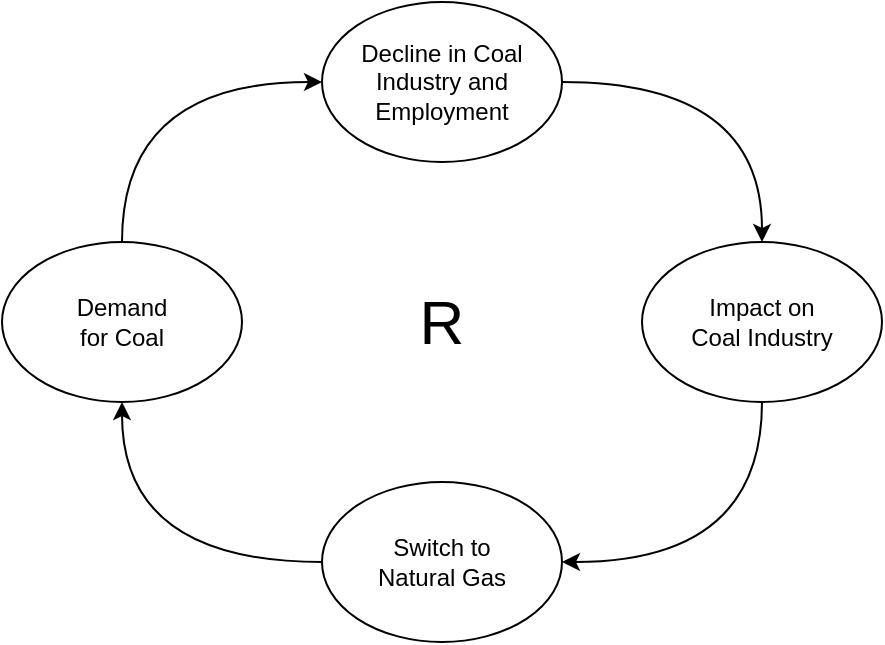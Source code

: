 <mxfile version="22.1.20" type="github">
  <diagram name="Page-1" id="o2Oewja4m09LuV-sOPrQ">
    <mxGraphModel dx="1036" dy="434" grid="1" gridSize="10" guides="1" tooltips="1" connect="1" arrows="1" fold="1" page="1" pageScale="1" pageWidth="850" pageHeight="1100" math="0" shadow="0">
      <root>
        <mxCell id="0" />
        <mxCell id="1" parent="0" />
        <mxCell id="YOenHZwDBqFvzsbJHhOg-16" style="edgeStyle=orthogonalEdgeStyle;rounded=0;orthogonalLoop=1;jettySize=auto;html=1;exitX=1;exitY=0.5;exitDx=0;exitDy=0;curved=1;" edge="1" parent="1" source="YOenHZwDBqFvzsbJHhOg-1" target="YOenHZwDBqFvzsbJHhOg-5">
          <mxGeometry relative="1" as="geometry" />
        </mxCell>
        <mxCell id="YOenHZwDBqFvzsbJHhOg-1" value="" style="ellipse;whiteSpace=wrap;html=1;" vertex="1" parent="1">
          <mxGeometry x="360" y="80" width="120" height="80" as="geometry" />
        </mxCell>
        <mxCell id="YOenHZwDBqFvzsbJHhOg-19" style="edgeStyle=orthogonalEdgeStyle;rounded=0;orthogonalLoop=1;jettySize=auto;html=1;exitX=0.5;exitY=0;exitDx=0;exitDy=0;entryX=0;entryY=0.5;entryDx=0;entryDy=0;curved=1;" edge="1" parent="1" source="YOenHZwDBqFvzsbJHhOg-3" target="YOenHZwDBqFvzsbJHhOg-1">
          <mxGeometry relative="1" as="geometry" />
        </mxCell>
        <mxCell id="YOenHZwDBqFvzsbJHhOg-3" value="" style="ellipse;whiteSpace=wrap;html=1;" vertex="1" parent="1">
          <mxGeometry x="200" y="200" width="120" height="80" as="geometry" />
        </mxCell>
        <mxCell id="YOenHZwDBqFvzsbJHhOg-18" style="edgeStyle=orthogonalEdgeStyle;rounded=0;orthogonalLoop=1;jettySize=auto;html=1;exitX=0;exitY=0.5;exitDx=0;exitDy=0;entryX=0.5;entryY=1;entryDx=0;entryDy=0;curved=1;" edge="1" parent="1" source="YOenHZwDBqFvzsbJHhOg-4" target="YOenHZwDBqFvzsbJHhOg-3">
          <mxGeometry relative="1" as="geometry" />
        </mxCell>
        <mxCell id="YOenHZwDBqFvzsbJHhOg-4" value="" style="ellipse;whiteSpace=wrap;html=1;" vertex="1" parent="1">
          <mxGeometry x="360" y="320" width="120" height="80" as="geometry" />
        </mxCell>
        <mxCell id="YOenHZwDBqFvzsbJHhOg-17" style="edgeStyle=orthogonalEdgeStyle;rounded=0;orthogonalLoop=1;jettySize=auto;html=1;exitX=0.5;exitY=1;exitDx=0;exitDy=0;entryX=1;entryY=0.5;entryDx=0;entryDy=0;curved=1;" edge="1" parent="1" source="YOenHZwDBqFvzsbJHhOg-5" target="YOenHZwDBqFvzsbJHhOg-4">
          <mxGeometry relative="1" as="geometry" />
        </mxCell>
        <mxCell id="YOenHZwDBqFvzsbJHhOg-5" value="" style="ellipse;whiteSpace=wrap;html=1;" vertex="1" parent="1">
          <mxGeometry x="520" y="200" width="120" height="80" as="geometry" />
        </mxCell>
        <mxCell id="YOenHZwDBqFvzsbJHhOg-6" value="Decline in Coal Industry and Employment" style="text;html=1;strokeColor=none;fillColor=none;align=center;verticalAlign=middle;whiteSpace=wrap;rounded=0;" vertex="1" parent="1">
          <mxGeometry x="370" y="105" width="100" height="30" as="geometry" />
        </mxCell>
        <mxCell id="YOenHZwDBqFvzsbJHhOg-8" value="Impact on Coal Industry" style="text;html=1;strokeColor=none;fillColor=none;align=center;verticalAlign=middle;whiteSpace=wrap;rounded=0;" vertex="1" parent="1">
          <mxGeometry x="540" y="225" width="80" height="30" as="geometry" />
        </mxCell>
        <mxCell id="YOenHZwDBqFvzsbJHhOg-9" value="Switch to Natural Gas" style="text;html=1;strokeColor=none;fillColor=none;align=center;verticalAlign=middle;whiteSpace=wrap;rounded=0;" vertex="1" parent="1">
          <mxGeometry x="375" y="345" width="90" height="30" as="geometry" />
        </mxCell>
        <mxCell id="YOenHZwDBqFvzsbJHhOg-10" value="Demand for Coal" style="text;html=1;strokeColor=none;fillColor=none;align=center;verticalAlign=middle;whiteSpace=wrap;rounded=0;" vertex="1" parent="1">
          <mxGeometry x="230" y="225" width="60" height="30" as="geometry" />
        </mxCell>
        <mxCell id="YOenHZwDBqFvzsbJHhOg-20" value="&lt;font style=&quot;font-size: 31px;&quot;&gt;R&lt;/font&gt;" style="text;html=1;strokeColor=none;fillColor=none;align=center;verticalAlign=middle;whiteSpace=wrap;rounded=0;fontSize=31;" vertex="1" parent="1">
          <mxGeometry x="390" y="225" width="60" height="30" as="geometry" />
        </mxCell>
      </root>
    </mxGraphModel>
  </diagram>
</mxfile>
